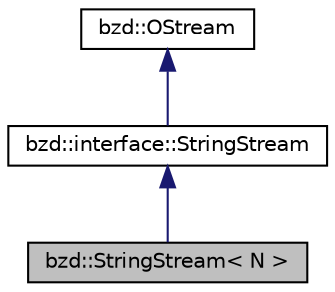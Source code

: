 digraph "bzd::StringStream&lt; N &gt;"
{
  edge [fontname="Helvetica",fontsize="10",labelfontname="Helvetica",labelfontsize="10"];
  node [fontname="Helvetica",fontsize="10",shape=record];
  Node0 [label="bzd::StringStream\< N \>",height=0.2,width=0.4,color="black", fillcolor="grey75", style="filled", fontcolor="black"];
  Node1 -> Node0 [dir="back",color="midnightblue",fontsize="10",style="solid",fontname="Helvetica"];
  Node1 [label="bzd::interface::StringStream",height=0.2,width=0.4,color="black", fillcolor="white", style="filled",URL="$classbzd_1_1impl_1_1StringStream.html"];
  Node2 -> Node1 [dir="back",color="midnightblue",fontsize="10",style="solid",fontname="Helvetica"];
  Node2 [label="bzd::OStream",height=0.2,width=0.4,color="black", fillcolor="white", style="filled",URL="$classbzd_1_1impl_1_1OStream.html"];
}
